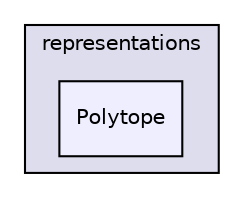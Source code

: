 digraph "/home/travis/build/hypro/hypro/src/hypro/representations/Polytope" {
  compound=true
  node [ fontsize="10", fontname="Helvetica"];
  edge [ labelfontsize="10", labelfontname="Helvetica"];
  subgraph clusterdir_7fa927d8fbf9dfbeef69af27f63bc81b {
    graph [ bgcolor="#ddddee", pencolor="black", label="representations" fontname="Helvetica", fontsize="10", URL="dir_7fa927d8fbf9dfbeef69af27f63bc81b.html"]
  dir_dbbb4b37ecf24276c0f25796d6496cf7 [shape=box, label="Polytope", style="filled", fillcolor="#eeeeff", pencolor="black", URL="dir_dbbb4b37ecf24276c0f25796d6496cf7.html"];
  }
}
